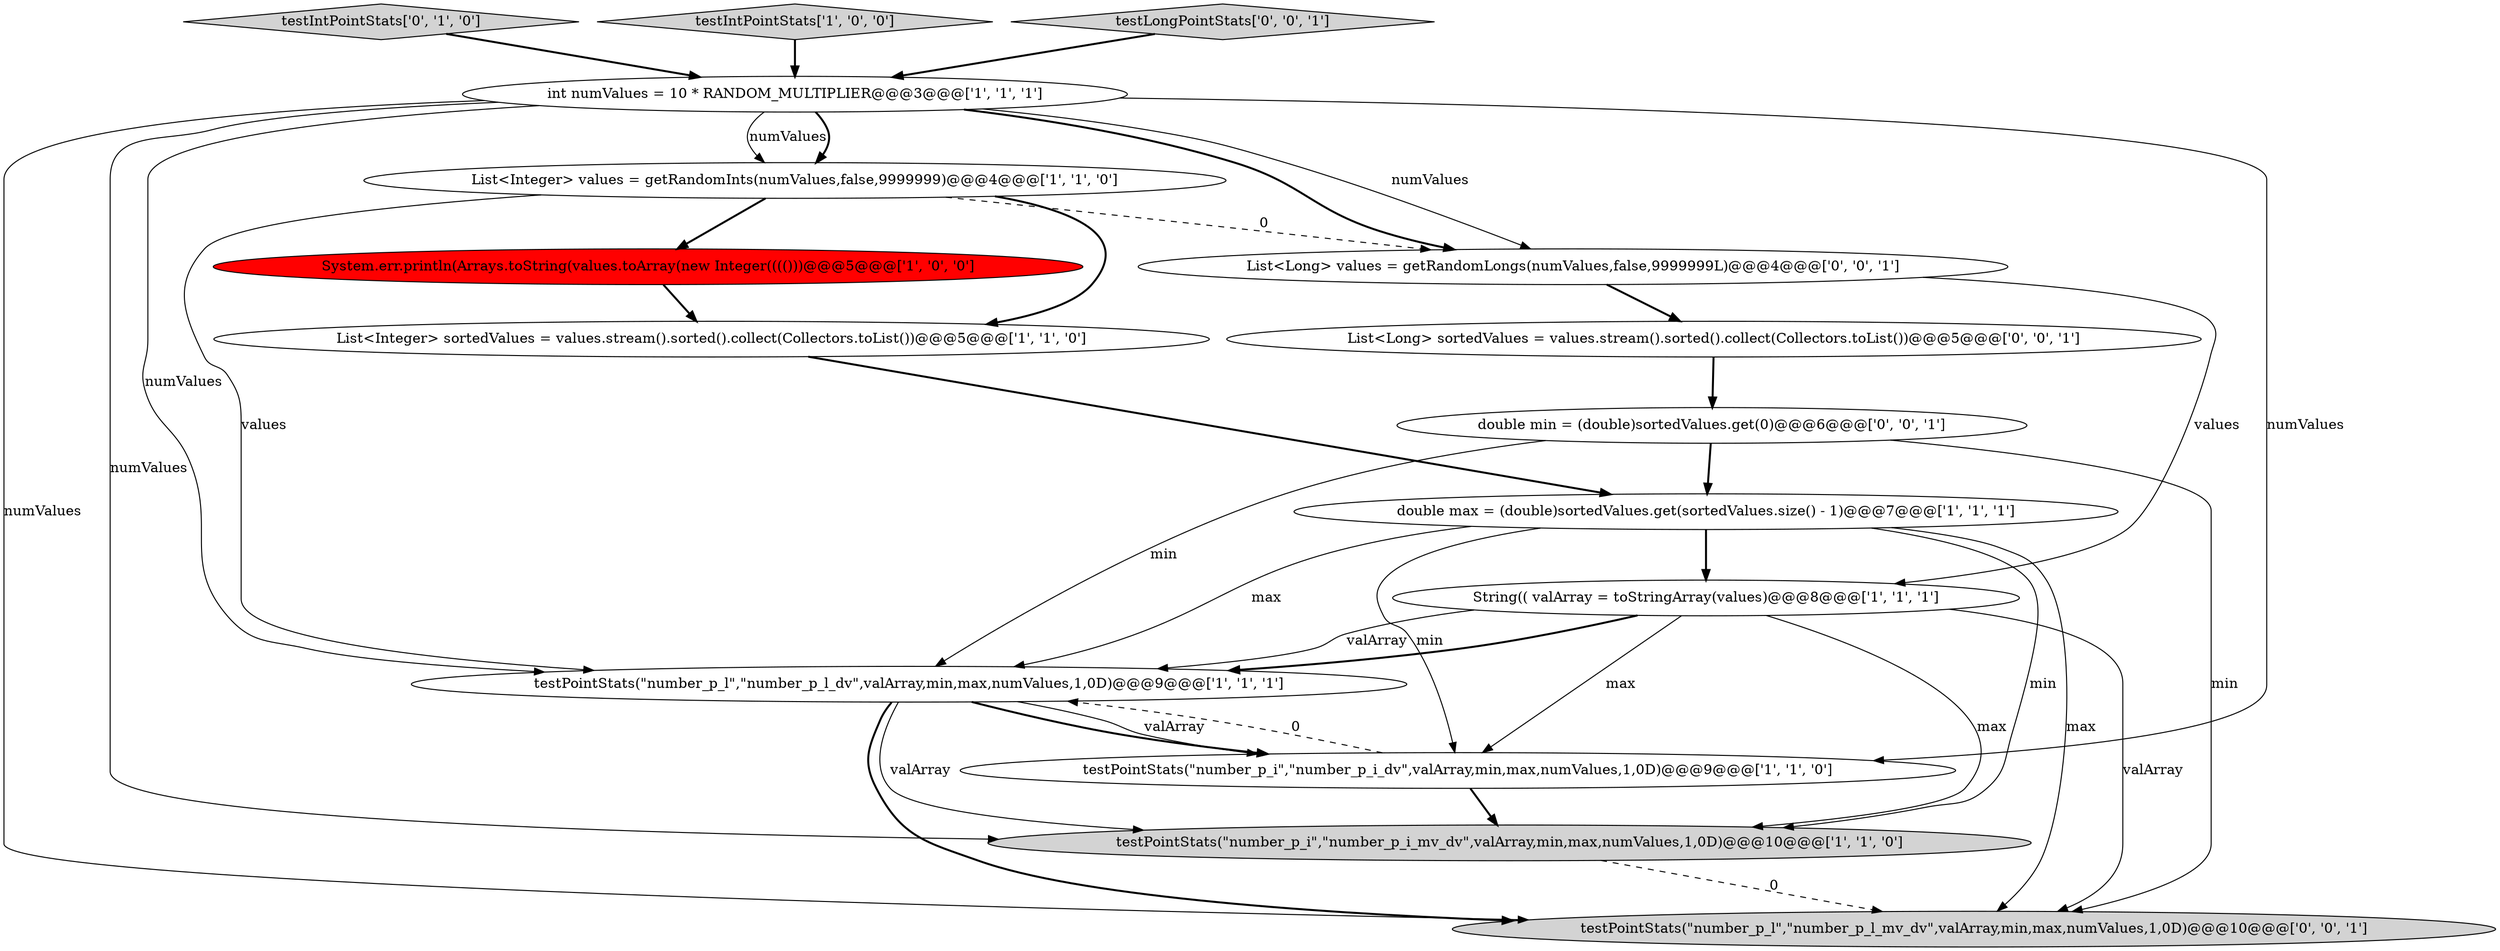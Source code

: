 digraph {
8 [style = filled, label = "int numValues = 10 * RANDOM_MULTIPLIER@@@3@@@['1', '1', '1']", fillcolor = white, shape = ellipse image = "AAA0AAABBB1BBB"];
2 [style = filled, label = "List<Integer> sortedValues = values.stream().sorted().collect(Collectors.toList())@@@5@@@['1', '1', '0']", fillcolor = white, shape = ellipse image = "AAA0AAABBB1BBB"];
10 [style = filled, label = "testIntPointStats['0', '1', '0']", fillcolor = lightgray, shape = diamond image = "AAA0AAABBB2BBB"];
0 [style = filled, label = "testPointStats(\"number_p_l\",\"number_p_l_dv\",valArray,min,max,numValues,1,0D)@@@9@@@['1', '1', '1']", fillcolor = white, shape = ellipse image = "AAA0AAABBB1BBB"];
4 [style = filled, label = "testIntPointStats['1', '0', '0']", fillcolor = lightgray, shape = diamond image = "AAA0AAABBB1BBB"];
11 [style = filled, label = "testLongPointStats['0', '0', '1']", fillcolor = lightgray, shape = diamond image = "AAA0AAABBB3BBB"];
15 [style = filled, label = "List<Long> values = getRandomLongs(numValues,false,9999999L)@@@4@@@['0', '0', '1']", fillcolor = white, shape = ellipse image = "AAA0AAABBB3BBB"];
6 [style = filled, label = "testPointStats(\"number_p_i\",\"number_p_i_mv_dv\",valArray,min,max,numValues,1,0D)@@@10@@@['1', '1', '0']", fillcolor = lightgray, shape = ellipse image = "AAA0AAABBB1BBB"];
5 [style = filled, label = "List<Integer> values = getRandomInts(numValues,false,9999999)@@@4@@@['1', '1', '0']", fillcolor = white, shape = ellipse image = "AAA0AAABBB1BBB"];
3 [style = filled, label = "testPointStats(\"number_p_i\",\"number_p_i_dv\",valArray,min,max,numValues,1,0D)@@@9@@@['1', '1', '0']", fillcolor = white, shape = ellipse image = "AAA0AAABBB1BBB"];
12 [style = filled, label = "List<Long> sortedValues = values.stream().sorted().collect(Collectors.toList())@@@5@@@['0', '0', '1']", fillcolor = white, shape = ellipse image = "AAA0AAABBB3BBB"];
13 [style = filled, label = "double min = (double)sortedValues.get(0)@@@6@@@['0', '0', '1']", fillcolor = white, shape = ellipse image = "AAA0AAABBB3BBB"];
1 [style = filled, label = "System.err.println(Arrays.toString(values.toArray(new Integer(((()))@@@5@@@['1', '0', '0']", fillcolor = red, shape = ellipse image = "AAA1AAABBB1BBB"];
9 [style = filled, label = "double max = (double)sortedValues.get(sortedValues.size() - 1)@@@7@@@['1', '1', '1']", fillcolor = white, shape = ellipse image = "AAA0AAABBB1BBB"];
7 [style = filled, label = "String(( valArray = toStringArray(values)@@@8@@@['1', '1', '1']", fillcolor = white, shape = ellipse image = "AAA0AAABBB1BBB"];
14 [style = filled, label = "testPointStats(\"number_p_l\",\"number_p_l_mv_dv\",valArray,min,max,numValues,1,0D)@@@10@@@['0', '0', '1']", fillcolor = lightgray, shape = ellipse image = "AAA0AAABBB3BBB"];
0->3 [style = bold, label=""];
13->14 [style = solid, label="min"];
9->14 [style = solid, label="max"];
8->15 [style = bold, label=""];
8->0 [style = solid, label="numValues"];
5->0 [style = solid, label="values"];
8->3 [style = solid, label="numValues"];
3->6 [style = bold, label=""];
7->0 [style = solid, label="valArray"];
7->0 [style = bold, label=""];
8->5 [style = solid, label="numValues"];
9->3 [style = solid, label="min"];
8->14 [style = solid, label="numValues"];
2->9 [style = bold, label=""];
6->14 [style = dashed, label="0"];
8->15 [style = solid, label="numValues"];
9->7 [style = bold, label=""];
13->0 [style = solid, label="min"];
15->7 [style = solid, label="values"];
12->13 [style = bold, label=""];
5->1 [style = bold, label=""];
5->2 [style = bold, label=""];
0->14 [style = bold, label=""];
8->5 [style = bold, label=""];
10->8 [style = bold, label=""];
8->6 [style = solid, label="numValues"];
9->6 [style = solid, label="min"];
0->6 [style = solid, label="valArray"];
4->8 [style = bold, label=""];
11->8 [style = bold, label=""];
1->2 [style = bold, label=""];
15->12 [style = bold, label=""];
13->9 [style = bold, label=""];
9->0 [style = solid, label="max"];
3->0 [style = dashed, label="0"];
5->15 [style = dashed, label="0"];
7->14 [style = solid, label="valArray"];
7->6 [style = solid, label="max"];
7->3 [style = solid, label="max"];
0->3 [style = solid, label="valArray"];
}
